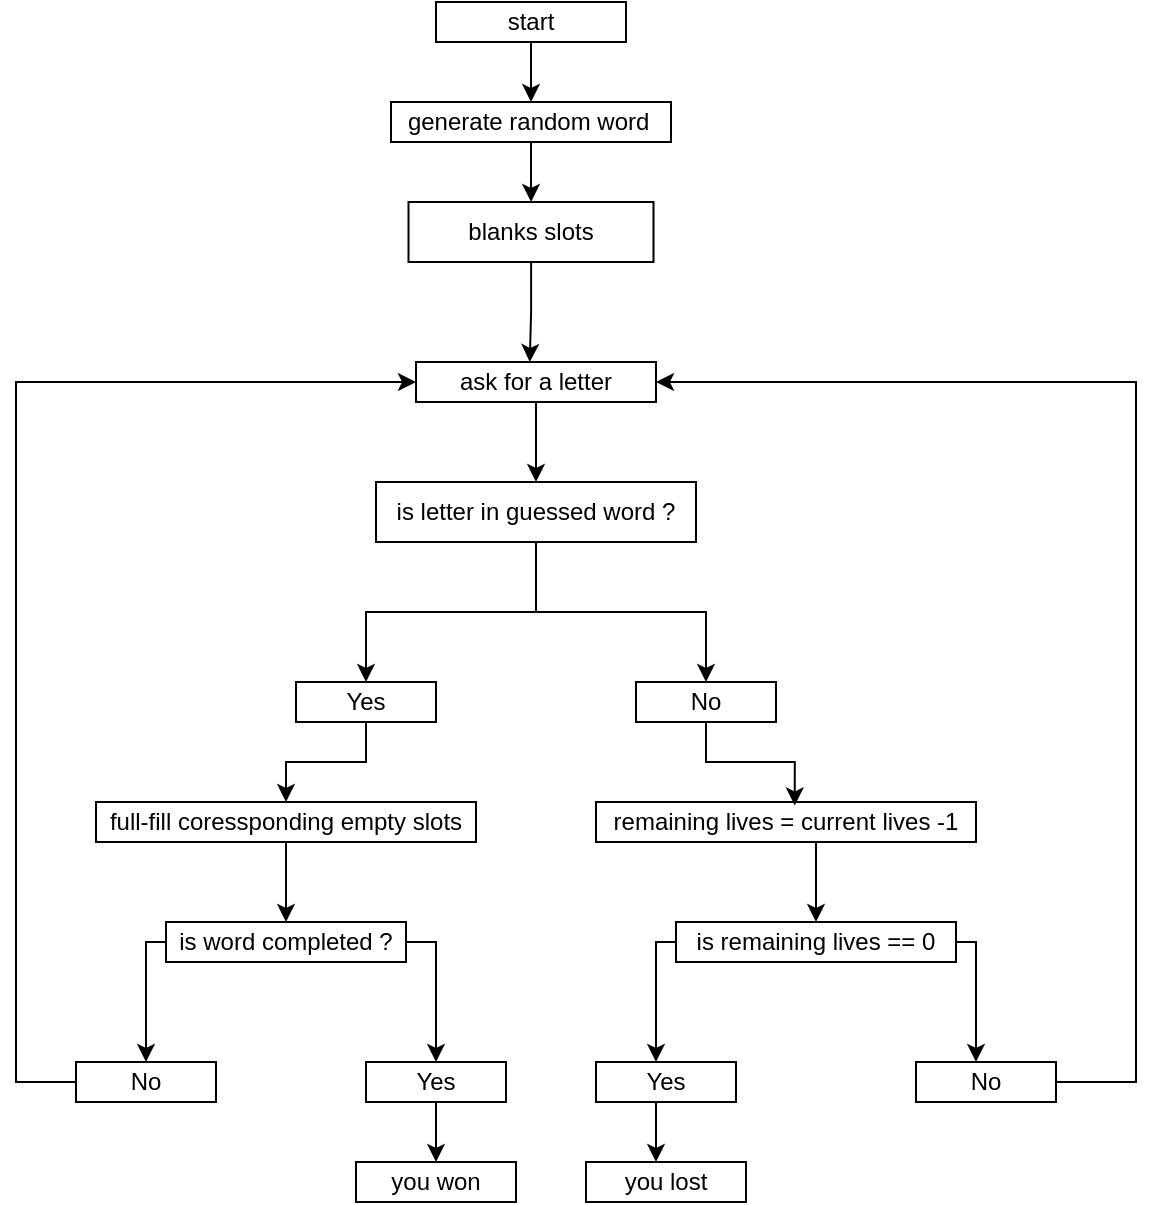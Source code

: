 <mxfile version="22.1.21" type="device">
  <diagram name="Page-1" id="XQDOtgZdMak1_BXtbsos">
    <mxGraphModel dx="1154" dy="634" grid="1" gridSize="10" guides="1" tooltips="1" connect="1" arrows="1" fold="1" page="1" pageScale="1" pageWidth="827" pageHeight="1169" math="0" shadow="0">
      <root>
        <mxCell id="0" />
        <mxCell id="1" parent="0" />
        <mxCell id="hoBwI-Jx0t_VWHTmR5KV-13" style="edgeStyle=orthogonalEdgeStyle;rounded=0;orthogonalLoop=1;jettySize=auto;html=1;entryX=0.5;entryY=0;entryDx=0;entryDy=0;" edge="1" parent="1" source="hoBwI-Jx0t_VWHTmR5KV-1" target="hoBwI-Jx0t_VWHTmR5KV-8">
          <mxGeometry relative="1" as="geometry" />
        </mxCell>
        <mxCell id="hoBwI-Jx0t_VWHTmR5KV-1" value="ask for a letter" style="rounded=0;whiteSpace=wrap;html=1;" vertex="1" parent="1">
          <mxGeometry x="340" y="210" width="120" height="20" as="geometry" />
        </mxCell>
        <mxCell id="hoBwI-Jx0t_VWHTmR5KV-20" style="edgeStyle=orthogonalEdgeStyle;rounded=0;orthogonalLoop=1;jettySize=auto;html=1;exitX=0.5;exitY=1;exitDx=0;exitDy=0;entryX=0.5;entryY=0;entryDx=0;entryDy=0;" edge="1" parent="1" source="hoBwI-Jx0t_VWHTmR5KV-2" target="hoBwI-Jx0t_VWHTmR5KV-18">
          <mxGeometry relative="1" as="geometry" />
        </mxCell>
        <mxCell id="hoBwI-Jx0t_VWHTmR5KV-2" value="Yes" style="rounded=0;whiteSpace=wrap;html=1;" vertex="1" parent="1">
          <mxGeometry x="280" y="370" width="70" height="20" as="geometry" />
        </mxCell>
        <mxCell id="hoBwI-Jx0t_VWHTmR5KV-14" style="edgeStyle=orthogonalEdgeStyle;rounded=0;orthogonalLoop=1;jettySize=auto;html=1;exitX=0.5;exitY=1;exitDx=0;exitDy=0;entryX=0.5;entryY=0;entryDx=0;entryDy=0;" edge="1" parent="1" source="hoBwI-Jx0t_VWHTmR5KV-8" target="hoBwI-Jx0t_VWHTmR5KV-2">
          <mxGeometry relative="1" as="geometry" />
        </mxCell>
        <mxCell id="hoBwI-Jx0t_VWHTmR5KV-15" style="edgeStyle=orthogonalEdgeStyle;rounded=0;orthogonalLoop=1;jettySize=auto;html=1;entryX=0.5;entryY=0;entryDx=0;entryDy=0;" edge="1" parent="1" source="hoBwI-Jx0t_VWHTmR5KV-8" target="hoBwI-Jx0t_VWHTmR5KV-11">
          <mxGeometry relative="1" as="geometry" />
        </mxCell>
        <mxCell id="hoBwI-Jx0t_VWHTmR5KV-8" value="is letter in guessed word ?" style="rounded=0;whiteSpace=wrap;html=1;" vertex="1" parent="1">
          <mxGeometry x="320" y="270" width="160" height="30" as="geometry" />
        </mxCell>
        <mxCell id="hoBwI-Jx0t_VWHTmR5KV-11" value="No" style="rounded=0;whiteSpace=wrap;html=1;" vertex="1" parent="1">
          <mxGeometry x="450" y="370" width="70" height="20" as="geometry" />
        </mxCell>
        <mxCell id="hoBwI-Jx0t_VWHTmR5KV-41" style="edgeStyle=orthogonalEdgeStyle;rounded=0;orthogonalLoop=1;jettySize=auto;html=1;entryX=0.5;entryY=0;entryDx=0;entryDy=0;" edge="1" parent="1" source="hoBwI-Jx0t_VWHTmR5KV-16" target="hoBwI-Jx0t_VWHTmR5KV-30">
          <mxGeometry relative="1" as="geometry">
            <Array as="points">
              <mxPoint x="540" y="460" />
              <mxPoint x="540" y="460" />
            </Array>
          </mxGeometry>
        </mxCell>
        <mxCell id="hoBwI-Jx0t_VWHTmR5KV-16" value="remaining lives = current lives -1" style="rounded=0;whiteSpace=wrap;html=1;" vertex="1" parent="1">
          <mxGeometry x="430" y="430" width="190" height="20" as="geometry" />
        </mxCell>
        <mxCell id="hoBwI-Jx0t_VWHTmR5KV-43" style="edgeStyle=orthogonalEdgeStyle;rounded=0;orthogonalLoop=1;jettySize=auto;html=1;exitX=0.5;exitY=1;exitDx=0;exitDy=0;entryX=0.5;entryY=0;entryDx=0;entryDy=0;" edge="1" parent="1" source="hoBwI-Jx0t_VWHTmR5KV-18" target="hoBwI-Jx0t_VWHTmR5KV-22">
          <mxGeometry relative="1" as="geometry" />
        </mxCell>
        <mxCell id="hoBwI-Jx0t_VWHTmR5KV-18" value="full-fill coressponding empty slots" style="rounded=0;whiteSpace=wrap;html=1;" vertex="1" parent="1">
          <mxGeometry x="180" y="430" width="190" height="20" as="geometry" />
        </mxCell>
        <mxCell id="hoBwI-Jx0t_VWHTmR5KV-21" style="edgeStyle=orthogonalEdgeStyle;rounded=0;orthogonalLoop=1;jettySize=auto;html=1;exitX=0.5;exitY=1;exitDx=0;exitDy=0;entryX=0.523;entryY=0.086;entryDx=0;entryDy=0;entryPerimeter=0;" edge="1" parent="1" source="hoBwI-Jx0t_VWHTmR5KV-11" target="hoBwI-Jx0t_VWHTmR5KV-16">
          <mxGeometry relative="1" as="geometry" />
        </mxCell>
        <mxCell id="hoBwI-Jx0t_VWHTmR5KV-27" value="" style="edgeStyle=orthogonalEdgeStyle;rounded=0;orthogonalLoop=1;jettySize=auto;html=1;entryX=0.5;entryY=0;entryDx=0;entryDy=0;" edge="1" parent="1" source="hoBwI-Jx0t_VWHTmR5KV-22" target="hoBwI-Jx0t_VWHTmR5KV-23">
          <mxGeometry relative="1" as="geometry">
            <Array as="points">
              <mxPoint x="350" y="500" />
              <mxPoint x="350" y="550" />
            </Array>
          </mxGeometry>
        </mxCell>
        <mxCell id="hoBwI-Jx0t_VWHTmR5KV-44" style="edgeStyle=orthogonalEdgeStyle;rounded=0;orthogonalLoop=1;jettySize=auto;html=1;entryX=0.5;entryY=0;entryDx=0;entryDy=0;exitX=0;exitY=0.5;exitDx=0;exitDy=0;" edge="1" parent="1" source="hoBwI-Jx0t_VWHTmR5KV-22" target="hoBwI-Jx0t_VWHTmR5KV-24">
          <mxGeometry relative="1" as="geometry">
            <Array as="points">
              <mxPoint x="205" y="500" />
            </Array>
          </mxGeometry>
        </mxCell>
        <mxCell id="hoBwI-Jx0t_VWHTmR5KV-22" value="is word completed ?" style="rounded=0;whiteSpace=wrap;html=1;" vertex="1" parent="1">
          <mxGeometry x="215" y="490" width="120" height="20" as="geometry" />
        </mxCell>
        <mxCell id="hoBwI-Jx0t_VWHTmR5KV-28" value="" style="edgeStyle=orthogonalEdgeStyle;rounded=0;orthogonalLoop=1;jettySize=auto;html=1;" edge="1" parent="1" source="hoBwI-Jx0t_VWHTmR5KV-23" target="hoBwI-Jx0t_VWHTmR5KV-25">
          <mxGeometry relative="1" as="geometry" />
        </mxCell>
        <mxCell id="hoBwI-Jx0t_VWHTmR5KV-23" value="Yes" style="rounded=0;whiteSpace=wrap;html=1;" vertex="1" parent="1">
          <mxGeometry x="315" y="560" width="70" height="20" as="geometry" />
        </mxCell>
        <mxCell id="hoBwI-Jx0t_VWHTmR5KV-29" style="edgeStyle=orthogonalEdgeStyle;rounded=0;orthogonalLoop=1;jettySize=auto;html=1;entryX=0;entryY=0.5;entryDx=0;entryDy=0;" edge="1" parent="1" source="hoBwI-Jx0t_VWHTmR5KV-24" target="hoBwI-Jx0t_VWHTmR5KV-1">
          <mxGeometry relative="1" as="geometry">
            <mxPoint x="205" y="630" as="targetPoint" />
            <Array as="points">
              <mxPoint x="140" y="570" />
              <mxPoint x="140" y="220" />
            </Array>
          </mxGeometry>
        </mxCell>
        <mxCell id="hoBwI-Jx0t_VWHTmR5KV-24" value="No" style="rounded=0;whiteSpace=wrap;html=1;" vertex="1" parent="1">
          <mxGeometry x="170" y="560" width="70" height="20" as="geometry" />
        </mxCell>
        <mxCell id="hoBwI-Jx0t_VWHTmR5KV-25" value="you won" style="rounded=0;whiteSpace=wrap;html=1;" vertex="1" parent="1">
          <mxGeometry x="310" y="610" width="80" height="20" as="geometry" />
        </mxCell>
        <mxCell id="hoBwI-Jx0t_VWHTmR5KV-33" value="" style="edgeStyle=orthogonalEdgeStyle;rounded=0;orthogonalLoop=1;jettySize=auto;html=1;" edge="1" parent="1" source="hoBwI-Jx0t_VWHTmR5KV-30" target="hoBwI-Jx0t_VWHTmR5KV-32">
          <mxGeometry relative="1" as="geometry">
            <Array as="points">
              <mxPoint x="620" y="500" />
            </Array>
          </mxGeometry>
        </mxCell>
        <mxCell id="hoBwI-Jx0t_VWHTmR5KV-35" value="" style="edgeStyle=orthogonalEdgeStyle;rounded=0;orthogonalLoop=1;jettySize=auto;html=1;" edge="1" parent="1" source="hoBwI-Jx0t_VWHTmR5KV-30" target="hoBwI-Jx0t_VWHTmR5KV-31">
          <mxGeometry relative="1" as="geometry">
            <Array as="points">
              <mxPoint x="460" y="500" />
            </Array>
          </mxGeometry>
        </mxCell>
        <mxCell id="hoBwI-Jx0t_VWHTmR5KV-30" value="is remaining lives == 0" style="rounded=0;whiteSpace=wrap;html=1;" vertex="1" parent="1">
          <mxGeometry x="470" y="490" width="140" height="20" as="geometry" />
        </mxCell>
        <mxCell id="hoBwI-Jx0t_VWHTmR5KV-38" value="" style="edgeStyle=orthogonalEdgeStyle;rounded=0;orthogonalLoop=1;jettySize=auto;html=1;" edge="1" parent="1" source="hoBwI-Jx0t_VWHTmR5KV-31" target="hoBwI-Jx0t_VWHTmR5KV-37">
          <mxGeometry relative="1" as="geometry">
            <Array as="points">
              <mxPoint x="460" y="590" />
              <mxPoint x="460" y="590" />
            </Array>
          </mxGeometry>
        </mxCell>
        <mxCell id="hoBwI-Jx0t_VWHTmR5KV-31" value="Yes" style="rounded=0;whiteSpace=wrap;html=1;" vertex="1" parent="1">
          <mxGeometry x="430" y="560" width="70" height="20" as="geometry" />
        </mxCell>
        <mxCell id="hoBwI-Jx0t_VWHTmR5KV-39" style="edgeStyle=orthogonalEdgeStyle;rounded=0;orthogonalLoop=1;jettySize=auto;html=1;entryX=1;entryY=0.5;entryDx=0;entryDy=0;" edge="1" parent="1" source="hoBwI-Jx0t_VWHTmR5KV-32" target="hoBwI-Jx0t_VWHTmR5KV-1">
          <mxGeometry relative="1" as="geometry">
            <Array as="points">
              <mxPoint x="700" y="570" />
              <mxPoint x="700" y="220" />
            </Array>
          </mxGeometry>
        </mxCell>
        <mxCell id="hoBwI-Jx0t_VWHTmR5KV-32" value="No" style="rounded=0;whiteSpace=wrap;html=1;" vertex="1" parent="1">
          <mxGeometry x="590" y="560" width="70" height="20" as="geometry" />
        </mxCell>
        <mxCell id="hoBwI-Jx0t_VWHTmR5KV-37" value="you lost" style="rounded=0;whiteSpace=wrap;html=1;" vertex="1" parent="1">
          <mxGeometry x="425" y="610" width="80" height="20" as="geometry" />
        </mxCell>
        <mxCell id="hoBwI-Jx0t_VWHTmR5KV-45" value="blanks slots" style="rounded=0;whiteSpace=wrap;html=1;" vertex="1" parent="1">
          <mxGeometry x="336.25" y="130" width="122.5" height="30" as="geometry" />
        </mxCell>
        <mxCell id="hoBwI-Jx0t_VWHTmR5KV-49" value="" style="edgeStyle=orthogonalEdgeStyle;rounded=0;orthogonalLoop=1;jettySize=auto;html=1;" edge="1" parent="1" source="hoBwI-Jx0t_VWHTmR5KV-46" target="hoBwI-Jx0t_VWHTmR5KV-45">
          <mxGeometry relative="1" as="geometry" />
        </mxCell>
        <mxCell id="hoBwI-Jx0t_VWHTmR5KV-46" value="generate random word&amp;nbsp;" style="rounded=0;whiteSpace=wrap;html=1;" vertex="1" parent="1">
          <mxGeometry x="327.5" y="80" width="140" height="20" as="geometry" />
        </mxCell>
        <mxCell id="hoBwI-Jx0t_VWHTmR5KV-48" value="" style="edgeStyle=orthogonalEdgeStyle;rounded=0;orthogonalLoop=1;jettySize=auto;html=1;" edge="1" parent="1" source="hoBwI-Jx0t_VWHTmR5KV-47" target="hoBwI-Jx0t_VWHTmR5KV-46">
          <mxGeometry relative="1" as="geometry" />
        </mxCell>
        <mxCell id="hoBwI-Jx0t_VWHTmR5KV-47" value="start" style="rounded=0;whiteSpace=wrap;html=1;" vertex="1" parent="1">
          <mxGeometry x="350" y="30" width="95" height="20" as="geometry" />
        </mxCell>
        <mxCell id="hoBwI-Jx0t_VWHTmR5KV-52" style="edgeStyle=orthogonalEdgeStyle;rounded=0;orthogonalLoop=1;jettySize=auto;html=1;entryX=0.474;entryY=0;entryDx=0;entryDy=0;entryPerimeter=0;" edge="1" parent="1" source="hoBwI-Jx0t_VWHTmR5KV-45" target="hoBwI-Jx0t_VWHTmR5KV-1">
          <mxGeometry relative="1" as="geometry" />
        </mxCell>
      </root>
    </mxGraphModel>
  </diagram>
</mxfile>
